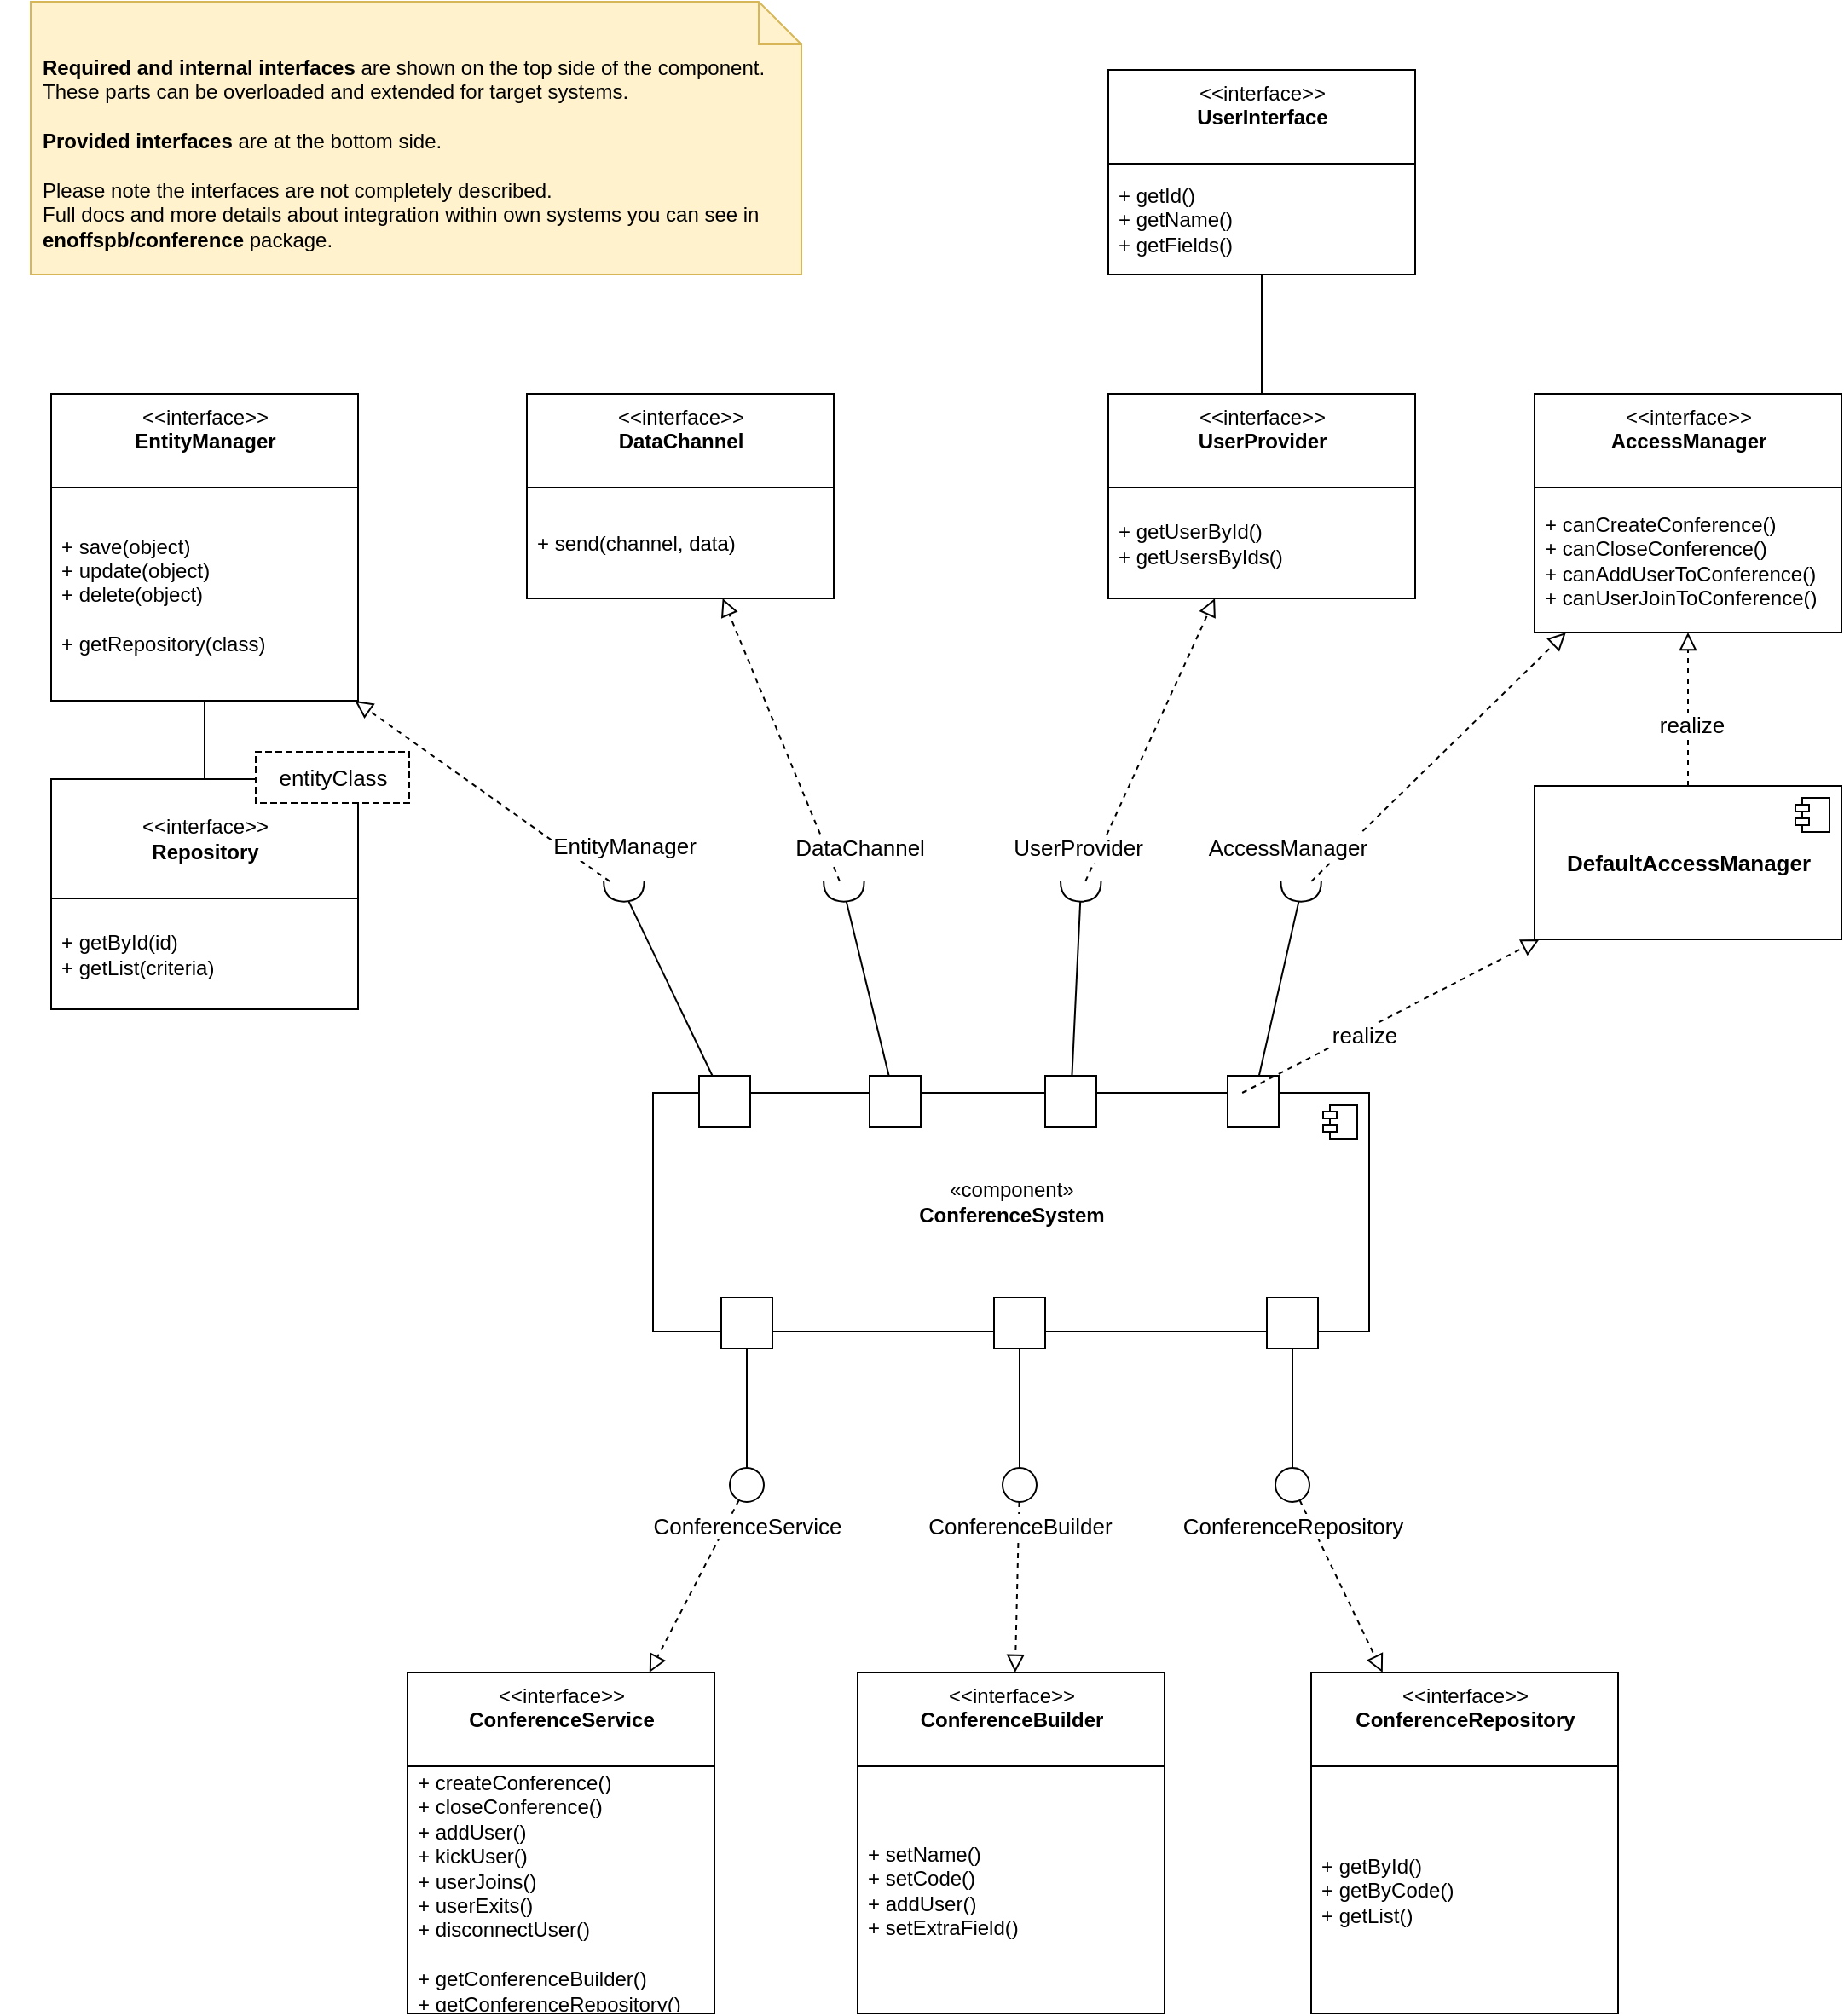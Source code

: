 <mxfile version="15.4.0" type="device"><diagram id="h2Vhh8CmROhTrFwdXNC5" name="Page-1"><mxGraphModel dx="2145" dy="1715" grid="1" gridSize="10" guides="1" tooltips="1" connect="1" arrows="1" fold="1" page="1" pageScale="1" pageWidth="827" pageHeight="1169" background="none" math="0" shadow="0"><root><mxCell id="0"/><mxCell id="1" parent="0"/><mxCell id="jKb1KvnzeYhFQSfS3hho-123" value="" style="endArrow=block;startArrow=none;endFill=0;startFill=0;endSize=8;html=1;verticalAlign=bottom;dashed=1;labelBackgroundColor=none;rounded=0;fontSize=12;" parent="1" source="jKb1KvnzeYhFQSfS3hho-96" target="jKb1KvnzeYhFQSfS3hho-118" edge="1"><mxGeometry width="160" relative="1" as="geometry"><mxPoint x="93.399" y="718.879" as="sourcePoint"/><mxPoint x="40.905" y="820" as="targetPoint"/></mxGeometry></mxCell><mxCell id="jKb1KvnzeYhFQSfS3hho-132" value="" style="endArrow=block;startArrow=none;endFill=0;startFill=0;endSize=8;html=1;verticalAlign=bottom;dashed=1;labelBackgroundColor=none;rounded=0;fontSize=12;" parent="1" source="jKb1KvnzeYhFQSfS3hho-112" target="jKb1KvnzeYhFQSfS3hho-130" edge="1"><mxGeometry width="160" relative="1" as="geometry"><mxPoint x="264.942" y="355.935" as="sourcePoint"/><mxPoint x="264.983" y="210" as="targetPoint"/></mxGeometry></mxCell><mxCell id="jKb1KvnzeYhFQSfS3hho-129" value="" style="endArrow=block;startArrow=none;endFill=0;startFill=0;endSize=8;html=1;verticalAlign=bottom;dashed=1;labelBackgroundColor=none;rounded=0;fontSize=12;" parent="1" source="jKb1KvnzeYhFQSfS3hho-116" target="jKb1KvnzeYhFQSfS3hho-127" edge="1"><mxGeometry width="160" relative="1" as="geometry"><mxPoint x="150.596" y="355.935" as="sourcePoint"/><mxPoint x="43.877" y="210" as="targetPoint"/></mxGeometry></mxCell><mxCell id="jKb1KvnzeYhFQSfS3hho-126" value="" style="endArrow=block;startArrow=none;endFill=0;startFill=0;endSize=8;html=1;verticalAlign=bottom;dashed=1;labelBackgroundColor=none;rounded=0;fontSize=12;" parent="1" source="jKb1KvnzeYhFQSfS3hho-108" target="jKb1KvnzeYhFQSfS3hho-124" edge="1"><mxGeometry width="160" relative="1" as="geometry"><mxPoint x="14.065" y="360.34" as="sourcePoint"/><mxPoint x="-150" y="339.133" as="targetPoint"/></mxGeometry></mxCell><mxCell id="jKb1KvnzeYhFQSfS3hho-85" value="" style="endArrow=block;startArrow=none;endFill=0;startFill=0;endSize=8;html=1;verticalAlign=bottom;dashed=1;labelBackgroundColor=none;rounded=0;fontSize=12;" parent="1" source="jKb1KvnzeYhFQSfS3hho-60" target="jKb1KvnzeYhFQSfS3hho-82" edge="1"><mxGeometry width="160" relative="1" as="geometry"><mxPoint x="283.32" y="719.977" as="sourcePoint"/><mxPoint x="276.143" y="820" as="targetPoint"/></mxGeometry></mxCell><mxCell id="jKb1KvnzeYhFQSfS3hho-81" value="" style="endArrow=block;startArrow=none;endFill=0;startFill=0;endSize=8;html=1;verticalAlign=bottom;dashed=1;labelBackgroundColor=none;rounded=0;fontSize=12;" parent="1" source="jKb1KvnzeYhFQSfS3hho-76" target="jKb1KvnzeYhFQSfS3hho-79" edge="1"><mxGeometry width="160" relative="1" as="geometry"><mxPoint x="118.631" y="718.437" as="sourcePoint"/><mxPoint x="53.286" y="820" as="targetPoint"/></mxGeometry></mxCell><mxCell id="jKb1KvnzeYhFQSfS3hho-72" value="" style="endArrow=block;startArrow=none;endFill=0;startFill=0;endSize=8;html=1;verticalAlign=bottom;dashed=1;labelBackgroundColor=none;rounded=0;fontSize=12;" parent="1" source="jKb1KvnzeYhFQSfS3hho-53" target="jKb1KvnzeYhFQSfS3hho-64" edge="1"><mxGeometry width="160" relative="1" as="geometry"><mxPoint x="409" y="820" as="sourcePoint"/><mxPoint x="569" y="820" as="targetPoint"/></mxGeometry></mxCell><mxCell id="jKb1KvnzeYhFQSfS3hho-64" value="&amp;lt;&amp;lt;interface&amp;gt;&amp;gt;&lt;br&gt;&lt;b&gt;ConferenceService&lt;/b&gt;" style="swimlane;fontStyle=0;align=center;verticalAlign=top;childLayout=stackLayout;horizontal=1;startSize=55;horizontalStack=0;resizeParent=1;resizeParentMax=0;resizeLast=0;collapsible=0;marginBottom=0;html=1;fontSize=12;strokeColor=default;" parent="1" vertex="1"><mxGeometry x="-111" y="810" width="180" height="200" as="geometry"/></mxCell><mxCell id="jKb1KvnzeYhFQSfS3hho-71" value="&lt;div&gt;+ createConference()&lt;/div&gt;&lt;div&gt;+ closeConference()&lt;/div&gt;&lt;div&gt;+ addUser()&lt;/div&gt;&lt;div&gt;+ kickUser()&lt;/div&gt;&lt;div&gt;+ userJoins()&lt;/div&gt;&lt;div&gt;+ userExits()&lt;/div&gt;&lt;div&gt;+ disconnectUser()&lt;/div&gt;&lt;div&gt;&lt;br&gt;&lt;/div&gt;&lt;div&gt;+ getConferenceBuilder()&lt;/div&gt;&lt;div&gt;+ getConferenceRepository()&lt;br&gt;&lt;/div&gt;" style="text;html=1;align=left;verticalAlign=middle;spacingLeft=4;spacingRight=4;overflow=hidden;rotatable=0;points=[[0,0.5],[1,0.5]];portConstraint=eastwest;fontSize=12;fillColor=default;strokeColor=default;" parent="jKb1KvnzeYhFQSfS3hho-64" vertex="1"><mxGeometry y="55" width="180" height="145" as="geometry"/></mxCell><mxCell id="jKb1KvnzeYhFQSfS3hho-79" value="&amp;lt;&amp;lt;interface&amp;gt;&amp;gt;&lt;br&gt;&lt;div&gt;&lt;b&gt;ConferenceBuilder&lt;/b&gt;&lt;/div&gt;" style="swimlane;fontStyle=0;align=center;verticalAlign=top;childLayout=stackLayout;horizontal=1;startSize=55;horizontalStack=0;resizeParent=1;resizeParentMax=0;resizeLast=0;collapsible=0;marginBottom=0;html=1;fontSize=12;strokeColor=default;" parent="1" vertex="1"><mxGeometry x="153" y="810" width="180" height="200" as="geometry"/></mxCell><mxCell id="jKb1KvnzeYhFQSfS3hho-80" value="&lt;div&gt;+ setName()&lt;/div&gt;&lt;div&gt;+ setCode()&lt;/div&gt;&lt;div&gt;+ addUser()&lt;/div&gt;&lt;div&gt;+ setExtraField()&lt;br&gt;&lt;/div&gt;" style="text;html=1;align=left;verticalAlign=middle;spacingLeft=4;spacingRight=4;overflow=hidden;rotatable=0;points=[[0,0.5],[1,0.5]];portConstraint=eastwest;fontSize=12;fillColor=default;strokeColor=default;" parent="jKb1KvnzeYhFQSfS3hho-79" vertex="1"><mxGeometry y="55" width="180" height="145" as="geometry"/></mxCell><mxCell id="jKb1KvnzeYhFQSfS3hho-82" value="&amp;lt;&amp;lt;interface&amp;gt;&amp;gt;&lt;br&gt;&lt;div&gt;&lt;b&gt;ConferenceRepository&lt;/b&gt;&lt;/div&gt;" style="swimlane;fontStyle=0;align=center;verticalAlign=top;childLayout=stackLayout;horizontal=1;startSize=55;horizontalStack=0;resizeParent=1;resizeParentMax=0;resizeLast=0;collapsible=0;marginBottom=0;html=1;fontSize=12;strokeColor=default;" parent="1" vertex="1"><mxGeometry x="419" y="810" width="180" height="200" as="geometry"/></mxCell><mxCell id="jKb1KvnzeYhFQSfS3hho-83" value="&lt;div&gt;+ getById()&lt;/div&gt;&lt;div&gt;+ getByCode()&lt;/div&gt;&lt;div&gt;+ getList()&lt;br&gt;&lt;/div&gt;" style="text;html=1;align=left;verticalAlign=middle;spacingLeft=4;spacingRight=4;overflow=hidden;rotatable=0;points=[[0,0.5],[1,0.5]];portConstraint=eastwest;fontSize=12;fillColor=default;strokeColor=default;" parent="jKb1KvnzeYhFQSfS3hho-82" vertex="1"><mxGeometry y="55" width="180" height="145" as="geometry"/></mxCell><mxCell id="jKb1KvnzeYhFQSfS3hho-49" value="&lt;br&gt;&lt;br&gt;&lt;br&gt;«component»&lt;br&gt;&lt;div&gt;&lt;b&gt;ConferenceSystem&lt;/b&gt;&lt;/div&gt;" style="html=1;dropTarget=0;align=center;verticalAlign=top;" parent="1" vertex="1"><mxGeometry x="33" y="470" width="420" height="140" as="geometry"/></mxCell><mxCell id="jKb1KvnzeYhFQSfS3hho-50" value="" style="shape=module;jettyWidth=8;jettyHeight=4;align=center;verticalAlign=top;" parent="jKb1KvnzeYhFQSfS3hho-49" vertex="1"><mxGeometry x="1" width="20" height="20" relative="1" as="geometry"><mxPoint x="-27" y="7" as="offset"/></mxGeometry></mxCell><mxCell id="jKb1KvnzeYhFQSfS3hho-62" value="" style="group;spacing=2;fontSize=12;" parent="1" vertex="1" connectable="0"><mxGeometry x="73" y="590" width="30" height="120" as="geometry"/></mxCell><mxCell id="jKb1KvnzeYhFQSfS3hho-51" value="" style="html=1;rounded=0;align=center;verticalAlign=top;" parent="jKb1KvnzeYhFQSfS3hho-62" vertex="1"><mxGeometry width="30" height="30" as="geometry"/></mxCell><mxCell id="jKb1KvnzeYhFQSfS3hho-52" value="" style="endArrow=none;html=1;rounded=0;align=center;verticalAlign=top;endFill=0;labelBackgroundColor=none;endSize=2;" parent="jKb1KvnzeYhFQSfS3hho-62" source="jKb1KvnzeYhFQSfS3hho-51" target="jKb1KvnzeYhFQSfS3hho-53" edge="1"><mxGeometry relative="1" as="geometry"/></mxCell><mxCell id="jKb1KvnzeYhFQSfS3hho-53" value="&lt;div style=&quot;font-size: 13px&quot;&gt;&lt;font style=&quot;font-size: 13px&quot;&gt;&lt;span style=&quot;background-color: rgb(255 , 255 , 255)&quot;&gt;ConferenceService&lt;/span&gt;&lt;/font&gt;&lt;/div&gt;" style="ellipse;html=1;fontSize=12;align=center;fillColor=none;points=[];aspect=fixed;resizable=1;verticalAlign=top;labelPosition=center;verticalLabelPosition=bottom;flipH=1;perimeterSpacing=0;" parent="jKb1KvnzeYhFQSfS3hho-62" vertex="1"><mxGeometry x="5" y="100" width="20" height="20" as="geometry"/></mxCell><mxCell id="jKb1KvnzeYhFQSfS3hho-73" value="" style="group" parent="1" vertex="1" connectable="0"><mxGeometry x="233" y="590" width="30" height="120" as="geometry"/></mxCell><mxCell id="jKb1KvnzeYhFQSfS3hho-74" value="" style="html=1;rounded=0;align=center;verticalAlign=top;" parent="jKb1KvnzeYhFQSfS3hho-73" vertex="1"><mxGeometry width="30" height="30" as="geometry"/></mxCell><mxCell id="jKb1KvnzeYhFQSfS3hho-75" value="" style="endArrow=none;html=1;rounded=0;align=center;verticalAlign=top;endFill=0;labelBackgroundColor=none;endSize=2;" parent="jKb1KvnzeYhFQSfS3hho-73" source="jKb1KvnzeYhFQSfS3hho-74" target="jKb1KvnzeYhFQSfS3hho-76" edge="1"><mxGeometry relative="1" as="geometry"/></mxCell><mxCell id="jKb1KvnzeYhFQSfS3hho-76" value="&lt;div style=&quot;font-size: 13px&quot;&gt;&lt;span style=&quot;background-color: rgb(255 , 255 , 255)&quot;&gt;&lt;font style=&quot;font-size: 13px&quot;&gt;ConferenceBuilder&lt;/font&gt;&lt;/span&gt;&lt;/div&gt;" style="ellipse;html=1;fontSize=12;align=center;fillColor=none;points=[];aspect=fixed;resizable=1;verticalAlign=top;labelPosition=center;verticalLabelPosition=bottom;flipH=1;perimeterSpacing=0;" parent="jKb1KvnzeYhFQSfS3hho-73" vertex="1"><mxGeometry x="5" y="100" width="20" height="20" as="geometry"/></mxCell><mxCell id="jKb1KvnzeYhFQSfS3hho-61" value="" style="group;verticalAlign=top;spacing=2;" parent="1" vertex="1" connectable="0"><mxGeometry x="393" y="590" width="30" height="120" as="geometry"/></mxCell><mxCell id="jKb1KvnzeYhFQSfS3hho-58" value="" style="html=1;rounded=0;align=center;verticalAlign=top;" parent="jKb1KvnzeYhFQSfS3hho-61" vertex="1"><mxGeometry width="30" height="30" as="geometry"/></mxCell><mxCell id="jKb1KvnzeYhFQSfS3hho-59" value="" style="endArrow=none;html=1;rounded=0;align=center;verticalAlign=top;endFill=0;labelBackgroundColor=none;endSize=2;" parent="jKb1KvnzeYhFQSfS3hho-61" source="jKb1KvnzeYhFQSfS3hho-58" target="jKb1KvnzeYhFQSfS3hho-60" edge="1"><mxGeometry relative="1" as="geometry"/></mxCell><mxCell id="jKb1KvnzeYhFQSfS3hho-60" value="&lt;div style=&quot;font-size: 13px&quot;&gt;&lt;span style=&quot;background-color: rgb(255 , 255 , 255)&quot;&gt;&lt;font style=&quot;font-size: 13px&quot;&gt;ConferenceRepository&lt;/font&gt;&lt;/span&gt;&lt;/div&gt;" style="ellipse;html=1;fontSize=12;align=center;fillColor=none;points=[];aspect=fixed;resizable=1;verticalAlign=top;labelPosition=center;verticalLabelPosition=bottom;flipH=1;perimeterSpacing=0;" parent="jKb1KvnzeYhFQSfS3hho-61" vertex="1"><mxGeometry x="5" y="100" width="20" height="20" as="geometry"/></mxCell><mxCell id="jKb1KvnzeYhFQSfS3hho-94" value="" style="html=1;rounded=0;labelBackgroundColor=#FFFFFF;fontSize=13;strokeColor=default;fillColor=default;align=center;verticalAlign=middle;direction=north;" parent="1" vertex="1"><mxGeometry x="60" y="460" width="30" height="30" as="geometry"/></mxCell><mxCell id="jKb1KvnzeYhFQSfS3hho-95" value="" style="endArrow=none;html=1;rounded=0;align=center;verticalAlign=top;endFill=0;labelBackgroundColor=none;endSize=2;fontSize=13;" parent="1" source="jKb1KvnzeYhFQSfS3hho-96" target="jKb1KvnzeYhFQSfS3hho-94" edge="1"><mxGeometry x="60" y="345.935" as="geometry"/></mxCell><mxCell id="jKb1KvnzeYhFQSfS3hho-98" value="EntityManager" style="edgeLabel;html=1;align=center;verticalAlign=bottom;resizable=0;points=[];fontSize=13;labelPosition=center;verticalLabelPosition=top;spacingTop=0;spacingBottom=15;" parent="jKb1KvnzeYhFQSfS3hho-95" vertex="1" connectable="0"><mxGeometry x="-0.396" y="2" relative="1" as="geometry"><mxPoint x="-20" y="-37" as="offset"/></mxGeometry></mxCell><mxCell id="jKb1KvnzeYhFQSfS3hho-96" value="" style="shape=requiredInterface;html=1;fontSize=11;align=center;fillColor=none;points=[];aspect=fixed;resizable=1;verticalAlign=bottom;labelPosition=center;verticalLabelPosition=top;flipH=1;labelBackgroundColor=#FFFFFF;strokeColor=default;rotation=-90;" parent="1" vertex="1"><mxGeometry x="10" y="340" width="11.88" height="23.75" as="geometry"/></mxCell><mxCell id="jKb1KvnzeYhFQSfS3hho-105" value="" style="html=1;rounded=0;labelBackgroundColor=#FFFFFF;fontSize=13;strokeColor=default;fillColor=default;align=center;verticalAlign=middle;direction=north;" parent="1" vertex="1"><mxGeometry x="160" y="460" width="30" height="30" as="geometry"/></mxCell><mxCell id="jKb1KvnzeYhFQSfS3hho-106" value="" style="endArrow=none;html=1;rounded=0;align=center;verticalAlign=top;endFill=0;labelBackgroundColor=none;endSize=2;fontSize=13;" parent="1" source="jKb1KvnzeYhFQSfS3hho-108" target="jKb1KvnzeYhFQSfS3hho-105" edge="1"><mxGeometry x="130" y="345.935" as="geometry"/></mxCell><mxCell id="jKb1KvnzeYhFQSfS3hho-107" value="DataChannel" style="edgeLabel;html=1;align=center;verticalAlign=bottom;resizable=0;points=[];fontSize=13;labelPosition=center;verticalLabelPosition=top;spacingTop=0;spacingBottom=15;" parent="jKb1KvnzeYhFQSfS3hho-106" vertex="1" connectable="0"><mxGeometry x="-0.396" y="2" relative="1" as="geometry"><mxPoint x="-2" y="-37" as="offset"/></mxGeometry></mxCell><mxCell id="jKb1KvnzeYhFQSfS3hho-108" value="" style="shape=requiredInterface;html=1;fontSize=11;align=center;fillColor=none;points=[];aspect=fixed;resizable=1;verticalAlign=bottom;labelPosition=center;verticalLabelPosition=top;flipH=1;labelBackgroundColor=#FFFFFF;strokeColor=default;rotation=-90;" parent="1" vertex="1"><mxGeometry x="139" y="340" width="11.88" height="23.75" as="geometry"/></mxCell><mxCell id="jKb1KvnzeYhFQSfS3hho-109" value="" style="html=1;rounded=0;labelBackgroundColor=#FFFFFF;fontSize=13;strokeColor=default;fillColor=default;align=center;verticalAlign=middle;direction=north;" parent="1" vertex="1"><mxGeometry x="263" y="460" width="30" height="30" as="geometry"/></mxCell><mxCell id="jKb1KvnzeYhFQSfS3hho-110" value="" style="endArrow=none;html=1;rounded=0;align=center;verticalAlign=top;endFill=0;labelBackgroundColor=none;endSize=2;fontSize=13;" parent="1" source="jKb1KvnzeYhFQSfS3hho-112" target="jKb1KvnzeYhFQSfS3hho-109" edge="1"><mxGeometry x="240" y="345.935" as="geometry"/></mxCell><mxCell id="jKb1KvnzeYhFQSfS3hho-111" value="UserProvider" style="edgeLabel;html=1;align=center;verticalAlign=bottom;resizable=0;points=[];fontSize=13;labelPosition=center;verticalLabelPosition=top;spacingTop=0;spacingBottom=15;" parent="jKb1KvnzeYhFQSfS3hho-110" vertex="1" connectable="0"><mxGeometry x="-0.396" y="2" relative="1" as="geometry"><mxPoint x="-2" y="-37" as="offset"/></mxGeometry></mxCell><mxCell id="jKb1KvnzeYhFQSfS3hho-112" value="" style="shape=requiredInterface;html=1;fontSize=11;align=center;fillColor=none;points=[];aspect=fixed;resizable=1;verticalAlign=bottom;labelPosition=center;verticalLabelPosition=top;flipH=1;labelBackgroundColor=#FFFFFF;strokeColor=default;rotation=-90;" parent="1" vertex="1"><mxGeometry x="277.94" y="340" width="11.88" height="23.75" as="geometry"/></mxCell><mxCell id="jKb1KvnzeYhFQSfS3hho-113" value="" style="html=1;rounded=0;labelBackgroundColor=#FFFFFF;fontSize=13;strokeColor=default;fillColor=default;align=center;verticalAlign=middle;direction=north;" parent="1" vertex="1"><mxGeometry x="370" y="460" width="30" height="30" as="geometry"/></mxCell><mxCell id="jKb1KvnzeYhFQSfS3hho-114" value="" style="endArrow=none;html=1;rounded=0;align=center;verticalAlign=top;endFill=0;labelBackgroundColor=none;endSize=2;fontSize=13;" parent="1" source="jKb1KvnzeYhFQSfS3hho-116" target="jKb1KvnzeYhFQSfS3hho-113" edge="1"><mxGeometry x="370" y="345.935" as="geometry"/></mxCell><mxCell id="jKb1KvnzeYhFQSfS3hho-115" value="AccessManager" style="edgeLabel;html=1;align=center;verticalAlign=bottom;resizable=0;points=[];fontSize=13;labelPosition=center;verticalLabelPosition=top;spacingTop=0;spacingBottom=15;" parent="jKb1KvnzeYhFQSfS3hho-114" vertex="1" connectable="0"><mxGeometry x="-0.396" y="2" relative="1" as="geometry"><mxPoint x="-2" y="-37" as="offset"/></mxGeometry></mxCell><mxCell id="jKb1KvnzeYhFQSfS3hho-116" value="" style="shape=requiredInterface;html=1;fontSize=11;align=center;fillColor=none;points=[];aspect=fixed;resizable=1;verticalAlign=bottom;labelPosition=center;verticalLabelPosition=top;flipH=1;labelBackgroundColor=#FFFFFF;strokeColor=default;rotation=-90;" parent="1" vertex="1"><mxGeometry x="407.12" y="340" width="11.88" height="23.75" as="geometry"/></mxCell><mxCell id="jKb1KvnzeYhFQSfS3hho-117" value="&amp;lt;&amp;lt;interface&amp;gt;&amp;gt;&lt;br&gt;&lt;b&gt;EntityManager&lt;/b&gt;" style="swimlane;fontStyle=0;align=center;verticalAlign=top;childLayout=stackLayout;horizontal=1;startSize=55;horizontalStack=0;resizeParent=1;resizeParentMax=0;resizeLast=0;collapsible=0;marginBottom=0;html=1;fontSize=12;strokeColor=default;" parent="1" vertex="1"><mxGeometry x="-320" y="60" width="180" height="180" as="geometry"/></mxCell><mxCell id="jKb1KvnzeYhFQSfS3hho-118" value="&lt;div&gt;+ save(object)&lt;/div&gt;&lt;div&gt;+ update(object)&lt;/div&gt;&lt;div&gt;+ delete(object)&lt;/div&gt;&lt;div&gt;&lt;br&gt;&lt;/div&gt;&lt;div&gt;+ getRepository(class)&lt;br&gt;&lt;/div&gt;" style="text;html=1;align=left;verticalAlign=middle;spacingLeft=4;spacingRight=4;overflow=hidden;rotatable=0;points=[[0,0.5],[1,0.5]];portConstraint=eastwest;fontSize=12;fillColor=default;strokeColor=default;" parent="jKb1KvnzeYhFQSfS3hho-117" vertex="1"><mxGeometry y="55" width="180" height="125" as="geometry"/></mxCell><mxCell id="jKb1KvnzeYhFQSfS3hho-122" style="edgeStyle=none;rounded=0;orthogonalLoop=1;jettySize=auto;html=1;fontSize=13;endArrow=none;endFill=0;" parent="1" source="jKb1KvnzeYhFQSfS3hho-119" target="jKb1KvnzeYhFQSfS3hho-117" edge="1"><mxGeometry relative="1" as="geometry"/></mxCell><mxCell id="jKb1KvnzeYhFQSfS3hho-124" value="&amp;lt;&amp;lt;interface&amp;gt;&amp;gt;&lt;br&gt;&lt;b&gt;DataChannel&lt;/b&gt;" style="swimlane;fontStyle=0;align=center;verticalAlign=top;childLayout=stackLayout;horizontal=1;startSize=55;horizontalStack=0;resizeParent=1;resizeParentMax=0;resizeLast=0;collapsible=0;marginBottom=0;html=1;fontSize=12;strokeColor=default;" parent="1" vertex="1"><mxGeometry x="-41" y="60" width="180" height="120" as="geometry"/></mxCell><mxCell id="jKb1KvnzeYhFQSfS3hho-125" value="+ send(channel, data)" style="text;html=1;align=left;verticalAlign=middle;spacingLeft=4;spacingRight=4;overflow=hidden;rotatable=0;points=[[0,0.5],[1,0.5]];portConstraint=eastwest;fontSize=12;fillColor=default;strokeColor=default;" parent="jKb1KvnzeYhFQSfS3hho-124" vertex="1"><mxGeometry y="55" width="180" height="65" as="geometry"/></mxCell><mxCell id="jKb1KvnzeYhFQSfS3hho-127" value="&amp;lt;&amp;lt;interface&amp;gt;&amp;gt;&lt;br&gt;&lt;b&gt;AccessManager&lt;/b&gt;" style="swimlane;fontStyle=0;align=center;verticalAlign=top;childLayout=stackLayout;horizontal=1;startSize=55;horizontalStack=0;resizeParent=1;resizeParentMax=0;resizeLast=0;collapsible=0;marginBottom=0;html=1;fontSize=12;strokeColor=default;" parent="1" vertex="1"><mxGeometry x="550" y="60" width="180" height="140" as="geometry"/></mxCell><mxCell id="jKb1KvnzeYhFQSfS3hho-128" value="&lt;div&gt;+ canCreateConference()&lt;/div&gt;&lt;div&gt;+ canCloseConference()&lt;/div&gt;&lt;div&gt;+ canAddUserToConference()&lt;/div&gt;&lt;div&gt;+ canUserJoinToConference()&lt;br&gt;&lt;/div&gt;" style="text;html=1;align=left;verticalAlign=middle;spacingLeft=4;spacingRight=4;overflow=hidden;rotatable=0;points=[[0,0.5],[1,0.5]];portConstraint=eastwest;fontSize=12;fillColor=default;strokeColor=default;" parent="jKb1KvnzeYhFQSfS3hho-127" vertex="1"><mxGeometry y="55" width="180" height="85" as="geometry"/></mxCell><mxCell id="jKb1KvnzeYhFQSfS3hho-130" value="&amp;lt;&amp;lt;interface&amp;gt;&amp;gt;&lt;br&gt;&lt;b&gt;UserProvider&lt;/b&gt;" style="swimlane;fontStyle=0;align=center;verticalAlign=top;childLayout=stackLayout;horizontal=1;startSize=55;horizontalStack=0;resizeParent=1;resizeParentMax=0;resizeLast=0;collapsible=0;marginBottom=0;html=1;fontSize=12;strokeColor=default;" parent="1" vertex="1"><mxGeometry x="300" y="60" width="180" height="120" as="geometry"/></mxCell><mxCell id="jKb1KvnzeYhFQSfS3hho-131" value="&lt;div&gt;&lt;div&gt;+ getUserById()&lt;/div&gt;&lt;div&gt;+ getUsersByIds()&lt;br&gt;&lt;/div&gt;&lt;/div&gt;" style="text;html=1;align=left;verticalAlign=middle;spacingLeft=4;spacingRight=4;overflow=hidden;rotatable=0;points=[[0,0.5],[1,0.5]];portConstraint=eastwest;fontSize=12;fillColor=default;strokeColor=default;" parent="jKb1KvnzeYhFQSfS3hho-130" vertex="1"><mxGeometry y="55" width="180" height="65" as="geometry"/></mxCell><mxCell id="jKb1KvnzeYhFQSfS3hho-134" value="" style="group" parent="1" vertex="1" connectable="0"><mxGeometry x="-350" y="440" width="210" height="155" as="geometry"/></mxCell><mxCell id="jKb1KvnzeYhFQSfS3hho-119" value="&lt;br&gt;&amp;lt;&amp;lt;interface&amp;gt;&amp;gt;&lt;br&gt;&lt;div&gt;&lt;b&gt;Repository&lt;/b&gt;&lt;/div&gt;" style="swimlane;fontStyle=0;align=center;verticalAlign=top;childLayout=stackLayout;horizontal=1;startSize=70;horizontalStack=0;resizeParent=1;resizeParentMax=0;resizeLast=0;collapsible=0;marginBottom=0;html=1;fontSize=12;strokeColor=default;" parent="jKb1KvnzeYhFQSfS3hho-134" vertex="1"><mxGeometry x="30" y="-154" width="180" height="135" as="geometry"/></mxCell><mxCell id="jKb1KvnzeYhFQSfS3hho-120" value="&lt;div&gt;+ getById(id)&lt;/div&gt;&lt;div&gt;+ getList(criteria)&lt;br&gt;&lt;/div&gt;" style="text;html=1;align=left;verticalAlign=middle;spacingLeft=4;spacingRight=4;overflow=hidden;rotatable=0;points=[[0,0.5],[1,0.5]];portConstraint=eastwest;fontSize=12;fillColor=default;strokeColor=default;" parent="jKb1KvnzeYhFQSfS3hho-119" vertex="1"><mxGeometry y="70" width="180" height="65" as="geometry"/></mxCell><mxCell id="jKb1KvnzeYhFQSfS3hho-133" value="entityClass" style="shape=partialRectangle;html=1;top=1;align=center;dashed=1;labelBackgroundColor=#FFFFFF;fontSize=13;strokeColor=default;fillColor=default;" parent="1" vertex="1"><mxGeometry x="-200" y="270" width="90" height="30" as="geometry"/></mxCell><mxCell id="jKb1KvnzeYhFQSfS3hho-135" value="&lt;b&gt;DefaultAccessManager&lt;/b&gt;" style="html=1;dropTarget=0;labelBackgroundColor=#FFFFFF;fontSize=13;strokeColor=default;fillColor=default;align=center;verticalAlign=middle;" parent="1" vertex="1"><mxGeometry x="550" y="290" width="180" height="90" as="geometry"/></mxCell><mxCell id="jKb1KvnzeYhFQSfS3hho-136" value="" style="shape=module;jettyWidth=8;jettyHeight=4;labelBackgroundColor=#FFFFFF;fontSize=13;strokeColor=default;fillColor=default;align=center;verticalAlign=bottom;" parent="jKb1KvnzeYhFQSfS3hho-135" vertex="1"><mxGeometry x="1" width="20" height="20" relative="1" as="geometry"><mxPoint x="-27" y="7" as="offset"/></mxGeometry></mxCell><mxCell id="jKb1KvnzeYhFQSfS3hho-137" value="" style="endArrow=block;startArrow=none;endFill=0;startFill=0;endSize=8;html=1;verticalAlign=bottom;dashed=1;labelBackgroundColor=none;rounded=0;fontSize=12;" parent="1" source="jKb1KvnzeYhFQSfS3hho-49" target="jKb1KvnzeYhFQSfS3hho-135" edge="1"><mxGeometry width="160" relative="1" as="geometry"><mxPoint x="429.136" y="355.935" as="sourcePoint"/><mxPoint x="578.402" y="210" as="targetPoint"/></mxGeometry></mxCell><mxCell id="jKb1KvnzeYhFQSfS3hho-138" value="realize" style="edgeLabel;html=1;align=center;verticalAlign=middle;resizable=0;points=[];fontSize=13;" parent="jKb1KvnzeYhFQSfS3hho-137" vertex="1" connectable="0"><mxGeometry x="-0.191" y="-2" relative="1" as="geometry"><mxPoint as="offset"/></mxGeometry></mxCell><mxCell id="jKb1KvnzeYhFQSfS3hho-139" value="" style="endArrow=block;startArrow=none;endFill=0;startFill=0;endSize=8;html=1;verticalAlign=bottom;dashed=1;labelBackgroundColor=none;rounded=0;fontSize=12;" parent="1" source="jKb1KvnzeYhFQSfS3hho-135" target="jKb1KvnzeYhFQSfS3hho-127" edge="1"><mxGeometry width="160" relative="1" as="geometry"><mxPoint x="415.8" y="480" as="sourcePoint"/><mxPoint x="570" y="413.698" as="targetPoint"/></mxGeometry></mxCell><mxCell id="jKb1KvnzeYhFQSfS3hho-140" value="realize" style="edgeLabel;html=1;align=center;verticalAlign=middle;resizable=0;points=[];fontSize=13;" parent="jKb1KvnzeYhFQSfS3hho-139" vertex="1" connectable="0"><mxGeometry x="-0.191" y="-2" relative="1" as="geometry"><mxPoint as="offset"/></mxGeometry></mxCell><mxCell id="lpZ91-yykIoTqBW-alRP-1" value="&amp;lt;&amp;lt;interface&amp;gt;&amp;gt;&lt;br&gt;&lt;div&gt;&lt;b&gt;UserInterface&lt;/b&gt;&lt;/div&gt;" style="swimlane;fontStyle=0;align=center;verticalAlign=top;childLayout=stackLayout;horizontal=1;startSize=55;horizontalStack=0;resizeParent=1;resizeParentMax=0;resizeLast=0;collapsible=0;marginBottom=0;html=1;fontSize=12;strokeColor=default;" parent="1" vertex="1"><mxGeometry x="300" y="-130" width="180" height="120" as="geometry"/></mxCell><mxCell id="lpZ91-yykIoTqBW-alRP-2" value="&lt;div&gt;&lt;div&gt;+ getId()&lt;/div&gt;&lt;div&gt;+ getName()&lt;/div&gt;&lt;div&gt;+ getFields()&lt;br&gt;&lt;/div&gt;&lt;/div&gt;" style="text;html=1;align=left;verticalAlign=middle;spacingLeft=4;spacingRight=4;overflow=hidden;rotatable=0;points=[[0,0.5],[1,0.5]];portConstraint=eastwest;fontSize=12;fillColor=default;strokeColor=default;" parent="lpZ91-yykIoTqBW-alRP-1" vertex="1"><mxGeometry y="55" width="180" height="65" as="geometry"/></mxCell><mxCell id="lpZ91-yykIoTqBW-alRP-4" style="edgeStyle=none;rounded=0;orthogonalLoop=1;jettySize=auto;html=1;fontSize=13;endArrow=none;endFill=0;" parent="1" source="jKb1KvnzeYhFQSfS3hho-130" target="lpZ91-yykIoTqBW-alRP-1" edge="1"><mxGeometry relative="1" as="geometry"><mxPoint x="120" y="-64" as="sourcePoint"/><mxPoint x="120" y="-180" as="targetPoint"/></mxGeometry></mxCell><mxCell id="lpZ91-yykIoTqBW-alRP-5" value="&lt;div&gt;&lt;b&gt;Required and internal interfaces&lt;/b&gt; are shown on the top side of the component. These parts can be overloaded and extended for target systems.&lt;/div&gt;&lt;div&gt;&lt;br&gt;&lt;/div&gt;&lt;div&gt;&lt;b&gt;Provided interfaces&lt;/b&gt; are at the bottom side.&lt;/div&gt;&lt;div&gt;&lt;br&gt;&lt;/div&gt;&lt;div&gt;Please note the interfaces are not completely described.&lt;/div&gt;&lt;div&gt;Full docs and more details about integration within own systems you can see in &lt;b&gt;enoffspb/conference&lt;/b&gt; package.&lt;br&gt;&lt;/div&gt;" style="shape=note2;boundedLbl=1;whiteSpace=wrap;html=1;size=25;verticalAlign=top;align=left;fillColor=#fff2cc;strokeColor=#d6b656;spacing=2;spacingLeft=5;spacingRight=5;" parent="1" vertex="1"><mxGeometry x="-332" y="-170" width="452" height="160" as="geometry"/></mxCell></root></mxGraphModel></diagram></mxfile>